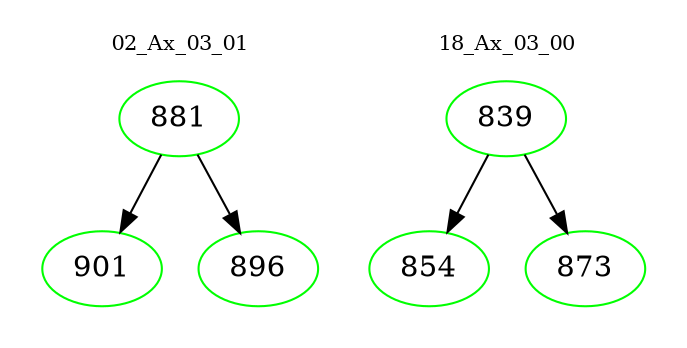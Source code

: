 digraph{
subgraph cluster_0 {
color = white
label = "02_Ax_03_01";
fontsize=10;
T0_881 [label="881", color="green"]
T0_881 -> T0_901 [color="black"]
T0_901 [label="901", color="green"]
T0_881 -> T0_896 [color="black"]
T0_896 [label="896", color="green"]
}
subgraph cluster_1 {
color = white
label = "18_Ax_03_00";
fontsize=10;
T1_839 [label="839", color="green"]
T1_839 -> T1_854 [color="black"]
T1_854 [label="854", color="green"]
T1_839 -> T1_873 [color="black"]
T1_873 [label="873", color="green"]
}
}
